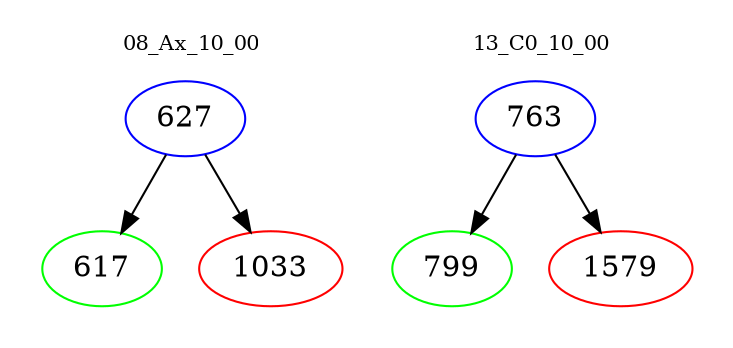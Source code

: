 digraph{
subgraph cluster_0 {
color = white
label = "08_Ax_10_00";
fontsize=10;
T0_627 [label="627", color="blue"]
T0_627 -> T0_617 [color="black"]
T0_617 [label="617", color="green"]
T0_627 -> T0_1033 [color="black"]
T0_1033 [label="1033", color="red"]
}
subgraph cluster_1 {
color = white
label = "13_C0_10_00";
fontsize=10;
T1_763 [label="763", color="blue"]
T1_763 -> T1_799 [color="black"]
T1_799 [label="799", color="green"]
T1_763 -> T1_1579 [color="black"]
T1_1579 [label="1579", color="red"]
}
}
